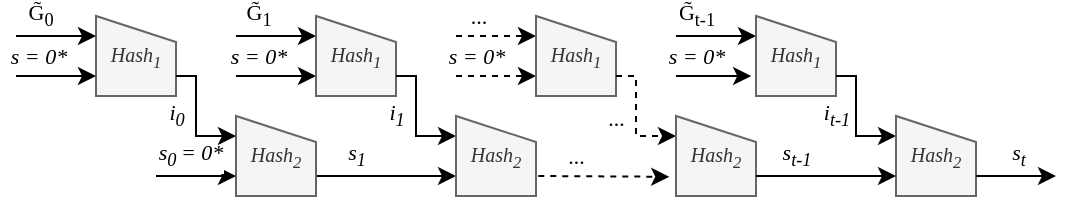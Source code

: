 <mxfile version="24.5.4" type="device">
  <diagram name="Pagina-1" id="jaPRusA8gZ0oPbgDEtdI">
    <mxGraphModel dx="581" dy="451" grid="1" gridSize="10" guides="1" tooltips="1" connect="1" arrows="1" fold="1" page="1" pageScale="1" pageWidth="827" pageHeight="1169" math="0" shadow="0">
      <root>
        <mxCell id="0" />
        <mxCell id="1" parent="0" />
        <mxCell id="MIb7OlU5FuQa9LLyTPpT-1" style="edgeStyle=orthogonalEdgeStyle;rounded=0;orthogonalLoop=1;jettySize=auto;html=1;exitX=1;exitY=0.75;exitDx=0;exitDy=0;entryX=0;entryY=0.75;entryDx=0;entryDy=0;" edge="1" parent="1">
          <mxGeometry relative="1" as="geometry">
            <mxPoint x="190" y="110" as="targetPoint" />
            <mxPoint x="150.0" y="110" as="sourcePoint" />
            <Array as="points">
              <mxPoint x="171" y="110" />
              <mxPoint x="171" y="110" />
            </Array>
          </mxGeometry>
        </mxCell>
        <mxCell id="MIb7OlU5FuQa9LLyTPpT-2" value="&lt;i&gt;&lt;font data-font-src=&quot;http://mirrors.ctan.org/fonts/cm-unicode/fonts/otf/cmunss.otf&quot; face=&quot;Computer Modern&quot;&gt;s = 0*&lt;/font&gt;&lt;/i&gt;" style="edgeLabel;html=1;align=center;verticalAlign=middle;resizable=0;points=[];" vertex="1" connectable="0" parent="MIb7OlU5FuQa9LLyTPpT-1">
          <mxGeometry x="-0.072" y="1" relative="1" as="geometry">
            <mxPoint x="-8" y="-9" as="offset" />
          </mxGeometry>
        </mxCell>
        <mxCell id="MIb7OlU5FuQa9LLyTPpT-3" value="&lt;font data-font-src=&quot;http://mirrors.ctan.org/fonts/cm-unicode/fonts/otf/cmunss.otf&quot; face=&quot;Computer Modern&quot;&gt;&lt;i&gt;&lt;font style=&quot;font-size: 10px;&quot;&gt;H&lt;/font&gt;&lt;font style=&quot;font-size: 10px;&quot;&gt;ash&lt;sub&gt;1&lt;/sub&gt;&lt;/font&gt;&lt;/i&gt;&lt;/font&gt;" style="shape=manualInput;whiteSpace=wrap;html=1;flipH=1;size=13;fillColor=#f5f5f5;strokeColor=#666666;fontColor=#333333;" vertex="1" parent="1">
          <mxGeometry x="80" y="80" width="40" height="40" as="geometry" />
        </mxCell>
        <mxCell id="MIb7OlU5FuQa9LLyTPpT-4" value="" style="endArrow=classic;html=1;rounded=0;entryX=0;entryY=0.75;entryDx=0;entryDy=0;" edge="1" parent="1" target="MIb7OlU5FuQa9LLyTPpT-3">
          <mxGeometry width="50" height="50" relative="1" as="geometry">
            <mxPoint x="40" y="110" as="sourcePoint" />
            <mxPoint x="80" y="105" as="targetPoint" />
          </mxGeometry>
        </mxCell>
        <mxCell id="MIb7OlU5FuQa9LLyTPpT-5" value="&lt;i&gt;&lt;font data-font-src=&quot;http://mirrors.ctan.org/fonts/cm-unicode/fonts/otf/cmunss.otf&quot; face=&quot;Computer Modern&quot;&gt;s = 0*&lt;br&gt;&lt;/font&gt;&lt;/i&gt;" style="edgeLabel;html=1;align=center;verticalAlign=middle;resizable=0;points=[];" vertex="1" connectable="0" parent="MIb7OlU5FuQa9LLyTPpT-4">
          <mxGeometry x="-0.186" y="-1" relative="1" as="geometry">
            <mxPoint x="-6" y="-11" as="offset" />
          </mxGeometry>
        </mxCell>
        <mxCell id="MIb7OlU5FuQa9LLyTPpT-6" value="" style="endArrow=classic;html=1;rounded=0;entryX=0;entryY=0.25;entryDx=0;entryDy=0;" edge="1" parent="1" target="MIb7OlU5FuQa9LLyTPpT-3">
          <mxGeometry width="50" height="50" relative="1" as="geometry">
            <mxPoint x="40" y="90" as="sourcePoint" />
            <mxPoint x="80.0" y="75.0" as="targetPoint" />
            <Array as="points">
              <mxPoint x="60" y="90" />
            </Array>
          </mxGeometry>
        </mxCell>
        <mxCell id="MIb7OlU5FuQa9LLyTPpT-7" value="&lt;font face=&quot;Computer Modern&quot;&gt;G̃&lt;sub&gt;0&lt;/sub&gt;&lt;/font&gt;" style="edgeLabel;html=1;align=center;verticalAlign=middle;resizable=0;points=[];" vertex="1" connectable="0" parent="MIb7OlU5FuQa9LLyTPpT-6">
          <mxGeometry x="-0.398" y="1" relative="1" as="geometry">
            <mxPoint y="-9" as="offset" />
          </mxGeometry>
        </mxCell>
        <mxCell id="MIb7OlU5FuQa9LLyTPpT-8" value="" style="endArrow=classic;html=1;rounded=0;entryX=0;entryY=0.25;entryDx=0;entryDy=0;" edge="1" parent="1">
          <mxGeometry width="50" height="50" relative="1" as="geometry">
            <mxPoint x="150" y="90" as="sourcePoint" />
            <mxPoint x="190" y="90" as="targetPoint" />
            <Array as="points">
              <mxPoint x="170" y="90" />
            </Array>
          </mxGeometry>
        </mxCell>
        <mxCell id="MIb7OlU5FuQa9LLyTPpT-9" value="&lt;font face=&quot;Computer Modern&quot;&gt;G̃&lt;sub&gt;1&lt;/sub&gt;&lt;/font&gt;" style="edgeLabel;html=1;align=center;verticalAlign=middle;resizable=0;points=[];" vertex="1" connectable="0" parent="MIb7OlU5FuQa9LLyTPpT-8">
          <mxGeometry x="-0.732" y="-1" relative="1" as="geometry">
            <mxPoint x="5" y="-11" as="offset" />
          </mxGeometry>
        </mxCell>
        <mxCell id="MIb7OlU5FuQa9LLyTPpT-10" value="" style="endArrow=classic;html=1;rounded=0;exitX=1;exitY=0.75;exitDx=0;exitDy=0;dashed=1;" edge="1" parent="1">
          <mxGeometry width="50" height="50" relative="1" as="geometry">
            <mxPoint x="260" y="110" as="sourcePoint" />
            <mxPoint x="300" y="110" as="targetPoint" />
          </mxGeometry>
        </mxCell>
        <mxCell id="MIb7OlU5FuQa9LLyTPpT-11" value="&lt;i&gt;&lt;font data-font-src=&quot;http://mirrors.ctan.org/fonts/cm-unicode/fonts/otf/cmunss.otf&quot; face=&quot;Computer Modern&quot;&gt;s = 0*&lt;/font&gt;&lt;/i&gt;" style="edgeLabel;html=1;align=center;verticalAlign=middle;resizable=0;points=[];" vertex="1" connectable="0" parent="MIb7OlU5FuQa9LLyTPpT-10">
          <mxGeometry x="0.06" relative="1" as="geometry">
            <mxPoint x="-11" y="-10" as="offset" />
          </mxGeometry>
        </mxCell>
        <mxCell id="MIb7OlU5FuQa9LLyTPpT-12" value="" style="endArrow=classic;html=1;rounded=0;entryX=0;entryY=0.25;entryDx=0;entryDy=0;dashed=1;" edge="1" parent="1">
          <mxGeometry width="50" height="50" relative="1" as="geometry">
            <mxPoint x="260" y="90" as="sourcePoint" />
            <mxPoint x="300" y="90" as="targetPoint" />
            <Array as="points">
              <mxPoint x="280" y="90" />
            </Array>
          </mxGeometry>
        </mxCell>
        <mxCell id="MIb7OlU5FuQa9LLyTPpT-13" value="&lt;font data-font-src=&quot;http://mirrors.ctan.org/fonts/cm-unicode/fonts/otf/cmunss.otf&quot; face=&quot;Computer Modern&quot;&gt;...&lt;/font&gt;" style="edgeLabel;html=1;align=center;verticalAlign=middle;resizable=0;points=[];" vertex="1" connectable="0" parent="MIb7OlU5FuQa9LLyTPpT-12">
          <mxGeometry x="-0.684" relative="1" as="geometry">
            <mxPoint x="4" y="-10" as="offset" />
          </mxGeometry>
        </mxCell>
        <mxCell id="MIb7OlU5FuQa9LLyTPpT-14" value="" style="endArrow=classic;html=1;rounded=0;entryX=0;entryY=0.25;entryDx=0;entryDy=0;" edge="1" parent="1">
          <mxGeometry width="50" height="50" relative="1" as="geometry">
            <mxPoint x="370" y="90" as="sourcePoint" />
            <mxPoint x="410" y="90" as="targetPoint" />
            <Array as="points">
              <mxPoint x="390" y="90" />
            </Array>
          </mxGeometry>
        </mxCell>
        <mxCell id="MIb7OlU5FuQa9LLyTPpT-15" value="&lt;font face=&quot;Computer Modern&quot;&gt;G̃&lt;sub&gt;t-1&lt;/sub&gt;&lt;/font&gt;" style="edgeLabel;html=1;align=center;verticalAlign=middle;resizable=0;points=[];" vertex="1" connectable="0" parent="MIb7OlU5FuQa9LLyTPpT-14">
          <mxGeometry x="-0.494" y="2" relative="1" as="geometry">
            <mxPoint y="-8" as="offset" />
          </mxGeometry>
        </mxCell>
        <mxCell id="MIb7OlU5FuQa9LLyTPpT-16" value="&lt;font data-font-src=&quot;http://mirrors.ctan.org/fonts/cm-unicode/fonts/otf/cmunss.otf&quot; face=&quot;Computer Modern&quot;&gt;&lt;i&gt;&lt;font style=&quot;font-size: 10px;&quot;&gt;H&lt;/font&gt;&lt;font style=&quot;font-size: 10px;&quot;&gt;ash&lt;sub&gt;1&lt;/sub&gt;&lt;/font&gt;&lt;/i&gt;&lt;/font&gt;" style="shape=manualInput;whiteSpace=wrap;html=1;flipH=1;size=13;fillColor=#f5f5f5;fontColor=#333333;strokeColor=#666666;" vertex="1" parent="1">
          <mxGeometry x="190" y="80" width="40" height="40" as="geometry" />
        </mxCell>
        <mxCell id="MIb7OlU5FuQa9LLyTPpT-17" value="&lt;font data-font-src=&quot;http://mirrors.ctan.org/fonts/cm-unicode/fonts/otf/cmunss.otf&quot; face=&quot;Computer Modern&quot;&gt;&lt;i&gt;&lt;font style=&quot;font-size: 10px;&quot;&gt;H&lt;/font&gt;&lt;font style=&quot;font-size: 10px;&quot;&gt;ash&lt;sub&gt;1&lt;/sub&gt;&lt;/font&gt;&lt;/i&gt;&lt;/font&gt;" style="shape=manualInput;whiteSpace=wrap;html=1;flipH=1;size=13;fillColor=#f5f5f5;fontColor=#333333;strokeColor=#666666;" vertex="1" parent="1">
          <mxGeometry x="300" y="80" width="40" height="40" as="geometry" />
        </mxCell>
        <mxCell id="MIb7OlU5FuQa9LLyTPpT-18" value="&lt;font data-font-src=&quot;http://mirrors.ctan.org/fonts/cm-unicode/fonts/otf/cmunss.otf&quot; face=&quot;Computer Modern&quot;&gt;&lt;i&gt;&lt;font style=&quot;font-size: 10px;&quot;&gt;H&lt;/font&gt;&lt;font style=&quot;font-size: 10px;&quot;&gt;ash&lt;sub&gt;1&lt;/sub&gt;&lt;/font&gt;&lt;/i&gt;&lt;/font&gt;" style="shape=manualInput;whiteSpace=wrap;html=1;flipH=1;size=13;fillColor=#f5f5f5;fontColor=#333333;strokeColor=#666666;" vertex="1" parent="1">
          <mxGeometry x="410" y="80" width="40" height="40" as="geometry" />
        </mxCell>
        <mxCell id="MIb7OlU5FuQa9LLyTPpT-19" style="edgeStyle=orthogonalEdgeStyle;rounded=0;orthogonalLoop=1;jettySize=auto;html=1;exitX=1;exitY=0.75;exitDx=0;exitDy=0;entryX=1.059;entryY=0.767;entryDx=0;entryDy=0;entryPerimeter=0;" edge="1" parent="1" target="MIb7OlU5FuQa9LLyTPpT-18">
          <mxGeometry relative="1" as="geometry">
            <mxPoint x="370" y="110" as="sourcePoint" />
          </mxGeometry>
        </mxCell>
        <mxCell id="MIb7OlU5FuQa9LLyTPpT-20" value="&lt;i&gt;&lt;font data-font-src=&quot;http://mirrors.ctan.org/fonts/cm-unicode/fonts/otf/cmunss.otf&quot; face=&quot;Computer Modern&quot;&gt;s = 0*&lt;/font&gt;&lt;/i&gt;" style="edgeLabel;html=1;align=center;verticalAlign=middle;resizable=0;points=[];" vertex="1" connectable="0" parent="MIb7OlU5FuQa9LLyTPpT-19">
          <mxGeometry x="-0.081" relative="1" as="geometry">
            <mxPoint x="-8" y="-10" as="offset" />
          </mxGeometry>
        </mxCell>
        <mxCell id="MIb7OlU5FuQa9LLyTPpT-24" style="edgeStyle=orthogonalEdgeStyle;rounded=0;orthogonalLoop=1;jettySize=auto;html=1;exitX=1;exitY=0.75;exitDx=0;exitDy=0;entryX=0;entryY=0.75;entryDx=0;entryDy=0;" edge="1" parent="1" target="MIb7OlU5FuQa9LLyTPpT-39">
          <mxGeometry relative="1" as="geometry">
            <mxPoint x="230" y="160" as="targetPoint" />
            <mxPoint x="158.86" y="160" as="sourcePoint" />
            <Array as="points">
              <mxPoint x="210" y="160" />
              <mxPoint x="210" y="160" />
            </Array>
          </mxGeometry>
        </mxCell>
        <mxCell id="MIb7OlU5FuQa9LLyTPpT-25" value="&lt;i&gt;&lt;font data-font-src=&quot;http://mirrors.ctan.org/fonts/cm-unicode/fonts/otf/cmunss.otf&quot; face=&quot;Computer Modern&quot;&gt;s&lt;sub&gt;1&lt;/sub&gt;&lt;/font&gt;&lt;/i&gt;" style="edgeLabel;html=1;align=center;verticalAlign=middle;resizable=0;points=[];" vertex="1" connectable="0" parent="MIb7OlU5FuQa9LLyTPpT-24">
          <mxGeometry x="-0.072" y="1" relative="1" as="geometry">
            <mxPoint x="4" y="-9" as="offset" />
          </mxGeometry>
        </mxCell>
        <mxCell id="MIb7OlU5FuQa9LLyTPpT-26" value="&lt;font data-font-src=&quot;http://mirrors.ctan.org/fonts/cm-unicode/fonts/otf/cmunss.otf&quot; face=&quot;Computer Modern&quot;&gt;&lt;i&gt;&lt;font style=&quot;font-size: 10px;&quot;&gt;H&lt;/font&gt;&lt;font style=&quot;font-size: 10px;&quot;&gt;ash&lt;sub&gt;2&lt;/sub&gt;&lt;/font&gt;&lt;/i&gt;&lt;/font&gt;" style="shape=manualInput;whiteSpace=wrap;html=1;flipH=1;size=13;fillColor=#f5f5f5;strokeColor=#666666;fontColor=#333333;" vertex="1" parent="1">
          <mxGeometry x="150" y="130" width="40" height="40" as="geometry" />
        </mxCell>
        <mxCell id="MIb7OlU5FuQa9LLyTPpT-27" value="" style="endArrow=classic;html=1;rounded=0;entryX=0;entryY=0.75;entryDx=0;entryDy=0;" edge="1" parent="1" target="MIb7OlU5FuQa9LLyTPpT-26">
          <mxGeometry width="50" height="50" relative="1" as="geometry">
            <mxPoint x="110" y="160" as="sourcePoint" />
            <mxPoint x="150" y="155" as="targetPoint" />
          </mxGeometry>
        </mxCell>
        <mxCell id="MIb7OlU5FuQa9LLyTPpT-28" value="&lt;i&gt;&lt;font data-font-src=&quot;http://mirrors.ctan.org/fonts/cm-unicode/fonts/otf/cmunss.otf&quot; face=&quot;Computer Modern&quot;&gt;s&lt;sub&gt;0 &lt;/sub&gt;= 0*&lt;sub&gt;&lt;br&gt;&lt;/sub&gt;&lt;/font&gt;&lt;/i&gt;" style="edgeLabel;html=1;align=center;verticalAlign=middle;resizable=0;points=[];" vertex="1" connectable="0" parent="MIb7OlU5FuQa9LLyTPpT-27">
          <mxGeometry x="-0.186" y="-1" relative="1" as="geometry">
            <mxPoint y="-11" as="offset" />
          </mxGeometry>
        </mxCell>
        <mxCell id="MIb7OlU5FuQa9LLyTPpT-29" value="" style="endArrow=classic;html=1;rounded=0;entryX=0;entryY=0.25;entryDx=0;entryDy=0;exitX=1;exitY=0.75;exitDx=0;exitDy=0;" edge="1" parent="1" target="MIb7OlU5FuQa9LLyTPpT-26" source="MIb7OlU5FuQa9LLyTPpT-3">
          <mxGeometry width="50" height="50" relative="1" as="geometry">
            <mxPoint x="130" y="110" as="sourcePoint" />
            <mxPoint x="150.0" y="125.0" as="targetPoint" />
            <Array as="points">
              <mxPoint x="130" y="110" />
              <mxPoint x="130" y="140" />
            </Array>
          </mxGeometry>
        </mxCell>
        <mxCell id="MIb7OlU5FuQa9LLyTPpT-46" value="&lt;i&gt;&lt;font data-font-src=&quot;http://mirrors.ctan.org/fonts/cm-unicode/fonts/otf/cmunss.otf&quot; face=&quot;Computer Modern&quot;&gt;i&lt;sub&gt;0&lt;/sub&gt;&lt;/font&gt;&lt;/i&gt;" style="edgeLabel;html=1;align=center;verticalAlign=middle;resizable=0;points=[];" vertex="1" connectable="0" parent="MIb7OlU5FuQa9LLyTPpT-29">
          <mxGeometry x="-0.113" y="-1" relative="1" as="geometry">
            <mxPoint x="-9" y="3" as="offset" />
          </mxGeometry>
        </mxCell>
        <mxCell id="MIb7OlU5FuQa9LLyTPpT-31" value="" style="endArrow=classic;html=1;rounded=0;entryX=0;entryY=0.25;entryDx=0;entryDy=0;exitX=1;exitY=0.75;exitDx=0;exitDy=0;" edge="1" parent="1" source="MIb7OlU5FuQa9LLyTPpT-16" target="MIb7OlU5FuQa9LLyTPpT-39">
          <mxGeometry width="50" height="50" relative="1" as="geometry">
            <mxPoint x="230" y="130" as="sourcePoint" />
            <mxPoint x="250" y="140" as="targetPoint" />
            <Array as="points">
              <mxPoint x="240" y="110" />
              <mxPoint x="240" y="140" />
            </Array>
          </mxGeometry>
        </mxCell>
        <mxCell id="MIb7OlU5FuQa9LLyTPpT-47" value="&lt;i&gt;&lt;font data-font-src=&quot;http://mirrors.ctan.org/fonts/cm-unicode/fonts/otf/cmunss.otf&quot; face=&quot;Computer Modern&quot;&gt;i&lt;sub&gt;1&lt;/sub&gt;&lt;/font&gt;&lt;/i&gt;" style="edgeLabel;html=1;align=center;verticalAlign=middle;resizable=0;points=[];" vertex="1" connectable="0" parent="MIb7OlU5FuQa9LLyTPpT-31">
          <mxGeometry x="-0.113" y="-1" relative="1" as="geometry">
            <mxPoint x="-9" y="3" as="offset" />
          </mxGeometry>
        </mxCell>
        <mxCell id="MIb7OlU5FuQa9LLyTPpT-33" value="" style="endArrow=classic;html=1;rounded=0;exitX=1;exitY=0.75;exitDx=0;exitDy=0;dashed=1;entryX=1.085;entryY=0.76;entryDx=0;entryDy=0;entryPerimeter=0;" edge="1" parent="1" target="MIb7OlU5FuQa9LLyTPpT-40">
          <mxGeometry width="50" height="50" relative="1" as="geometry">
            <mxPoint x="301.14" y="160" as="sourcePoint" />
            <mxPoint x="341.14" y="160" as="targetPoint" />
          </mxGeometry>
        </mxCell>
        <mxCell id="MIb7OlU5FuQa9LLyTPpT-34" value="&lt;font face=&quot;Computer Modern&quot;&gt;&lt;i&gt;...&lt;/i&gt;&lt;/font&gt;" style="edgeLabel;html=1;align=center;verticalAlign=middle;resizable=0;points=[];" vertex="1" connectable="0" parent="MIb7OlU5FuQa9LLyTPpT-33">
          <mxGeometry x="0.06" relative="1" as="geometry">
            <mxPoint x="-16" y="-10" as="offset" />
          </mxGeometry>
        </mxCell>
        <mxCell id="MIb7OlU5FuQa9LLyTPpT-35" value="" style="endArrow=classic;html=1;rounded=0;entryX=0;entryY=0.25;entryDx=0;entryDy=0;dashed=1;exitX=1;exitY=0.75;exitDx=0;exitDy=0;" edge="1" parent="1" source="MIb7OlU5FuQa9LLyTPpT-17">
          <mxGeometry width="50" height="50" relative="1" as="geometry">
            <mxPoint x="350" y="130" as="sourcePoint" />
            <mxPoint x="370" y="140" as="targetPoint" />
            <Array as="points">
              <mxPoint x="350" y="110" />
              <mxPoint x="350" y="140" />
            </Array>
          </mxGeometry>
        </mxCell>
        <mxCell id="MIb7OlU5FuQa9LLyTPpT-48" value="&lt;i&gt;&lt;font data-font-src=&quot;http://mirrors.ctan.org/fonts/cm-unicode/fonts/otf/cmunss.otf&quot; face=&quot;Computer Modern&quot;&gt;...&lt;/font&gt;&lt;/i&gt;" style="edgeLabel;html=1;align=center;verticalAlign=middle;resizable=0;points=[];" vertex="1" connectable="0" parent="MIb7OlU5FuQa9LLyTPpT-35">
          <mxGeometry x="-0.253" y="1" relative="1" as="geometry">
            <mxPoint x="-11" y="8" as="offset" />
          </mxGeometry>
        </mxCell>
        <mxCell id="MIb7OlU5FuQa9LLyTPpT-37" value="" style="endArrow=classic;html=1;rounded=0;exitX=1;exitY=0.75;exitDx=0;exitDy=0;entryX=0;entryY=0.25;entryDx=0;entryDy=0;" edge="1" parent="1" source="MIb7OlU5FuQa9LLyTPpT-18" target="MIb7OlU5FuQa9LLyTPpT-41">
          <mxGeometry width="50" height="50" relative="1" as="geometry">
            <mxPoint x="460" y="110" as="sourcePoint" />
            <mxPoint x="470" y="140" as="targetPoint" />
            <Array as="points">
              <mxPoint x="460" y="110" />
              <mxPoint x="460" y="140" />
            </Array>
          </mxGeometry>
        </mxCell>
        <mxCell id="MIb7OlU5FuQa9LLyTPpT-49" value="&lt;i&gt;&lt;font data-font-src=&quot;http://mirrors.ctan.org/fonts/cm-unicode/fonts/otf/cmunss.otf&quot; face=&quot;Computer Modern&quot;&gt;i&lt;sub&gt;t-1&lt;/sub&gt;&lt;/font&gt;&lt;/i&gt;" style="edgeLabel;html=1;align=center;verticalAlign=middle;resizable=0;points=[];" vertex="1" connectable="0" parent="MIb7OlU5FuQa9LLyTPpT-37">
          <mxGeometry x="-0.04" y="1" relative="1" as="geometry">
            <mxPoint x="-11" y="1" as="offset" />
          </mxGeometry>
        </mxCell>
        <mxCell id="MIb7OlU5FuQa9LLyTPpT-39" value="&lt;font data-font-src=&quot;http://mirrors.ctan.org/fonts/cm-unicode/fonts/otf/cmunss.otf&quot; face=&quot;Computer Modern&quot;&gt;&lt;i&gt;&lt;font style=&quot;font-size: 10px;&quot;&gt;H&lt;/font&gt;&lt;font style=&quot;font-size: 10px;&quot;&gt;ash&lt;sub&gt;2&lt;/sub&gt;&lt;/font&gt;&lt;/i&gt;&lt;/font&gt;" style="shape=manualInput;whiteSpace=wrap;html=1;flipH=1;size=13;fillColor=#f5f5f5;fontColor=#333333;strokeColor=#666666;" vertex="1" parent="1">
          <mxGeometry x="260" y="130" width="40" height="40" as="geometry" />
        </mxCell>
        <mxCell id="MIb7OlU5FuQa9LLyTPpT-40" value="&lt;font data-font-src=&quot;http://mirrors.ctan.org/fonts/cm-unicode/fonts/otf/cmunss.otf&quot; face=&quot;Computer Modern&quot;&gt;&lt;i&gt;&lt;font style=&quot;font-size: 10px;&quot;&gt;H&lt;/font&gt;&lt;font style=&quot;font-size: 10px;&quot;&gt;ash&lt;sub&gt;2&lt;/sub&gt;&lt;/font&gt;&lt;/i&gt;&lt;/font&gt;" style="shape=manualInput;whiteSpace=wrap;html=1;flipH=1;size=13;fillColor=#f5f5f5;fontColor=#333333;strokeColor=#666666;" vertex="1" parent="1">
          <mxGeometry x="370" y="130" width="40" height="40" as="geometry" />
        </mxCell>
        <mxCell id="MIb7OlU5FuQa9LLyTPpT-41" value="&lt;font data-font-src=&quot;http://mirrors.ctan.org/fonts/cm-unicode/fonts/otf/cmunss.otf&quot; face=&quot;Computer Modern&quot;&gt;&lt;i&gt;&lt;font style=&quot;font-size: 10px;&quot;&gt;H&lt;/font&gt;&lt;font style=&quot;font-size: 10px;&quot;&gt;ash&lt;sub&gt;2&lt;/sub&gt;&lt;/font&gt;&lt;/i&gt;&lt;/font&gt;" style="shape=manualInput;whiteSpace=wrap;html=1;flipH=1;size=13;fillColor=#f5f5f5;fontColor=#333333;strokeColor=#666666;" vertex="1" parent="1">
          <mxGeometry x="480" y="130" width="40" height="40" as="geometry" />
        </mxCell>
        <mxCell id="MIb7OlU5FuQa9LLyTPpT-42" style="edgeStyle=orthogonalEdgeStyle;rounded=0;orthogonalLoop=1;jettySize=auto;html=1;exitX=1;exitY=0.75;exitDx=0;exitDy=0;entryX=0;entryY=0.75;entryDx=0;entryDy=0;" edge="1" parent="1" source="MIb7OlU5FuQa9LLyTPpT-40" target="MIb7OlU5FuQa9LLyTPpT-41">
          <mxGeometry relative="1" as="geometry">
            <mxPoint x="470" y="160" as="targetPoint" />
          </mxGeometry>
        </mxCell>
        <mxCell id="MIb7OlU5FuQa9LLyTPpT-43" value="&lt;i&gt;&lt;font data-font-src=&quot;http://mirrors.ctan.org/fonts/cm-unicode/fonts/otf/cmunss.otf&quot; face=&quot;Computer Modern&quot;&gt;s&lt;sub&gt;t-1&lt;/sub&gt;&lt;/font&gt;&lt;/i&gt;" style="edgeLabel;html=1;align=center;verticalAlign=middle;resizable=0;points=[];" vertex="1" connectable="0" parent="MIb7OlU5FuQa9LLyTPpT-42">
          <mxGeometry x="-0.081" relative="1" as="geometry">
            <mxPoint x="-12" y="-10" as="offset" />
          </mxGeometry>
        </mxCell>
        <mxCell id="MIb7OlU5FuQa9LLyTPpT-44" style="edgeStyle=orthogonalEdgeStyle;rounded=0;orthogonalLoop=1;jettySize=auto;html=1;exitX=1;exitY=0.75;exitDx=0;exitDy=0;entryX=0;entryY=0.75;entryDx=0;entryDy=0;" edge="1" parent="1">
          <mxGeometry relative="1" as="geometry">
            <mxPoint x="520" y="160" as="sourcePoint" />
            <mxPoint x="560" y="160" as="targetPoint" />
            <Array as="points">
              <mxPoint x="540" y="160" />
              <mxPoint x="540" y="160" />
            </Array>
          </mxGeometry>
        </mxCell>
        <mxCell id="MIb7OlU5FuQa9LLyTPpT-45" value="&lt;i&gt;&lt;font data-font-src=&quot;http://mirrors.ctan.org/fonts/cm-unicode/fonts/otf/cmunss.otf&quot; face=&quot;Computer Modern&quot;&gt;s&lt;sub&gt;t&lt;/sub&gt;&lt;/font&gt;&lt;/i&gt;" style="edgeLabel;html=1;align=center;verticalAlign=middle;resizable=0;points=[];" vertex="1" connectable="0" parent="MIb7OlU5FuQa9LLyTPpT-44">
          <mxGeometry x="-0.072" y="1" relative="1" as="geometry">
            <mxPoint x="2" y="-9" as="offset" />
          </mxGeometry>
        </mxCell>
      </root>
    </mxGraphModel>
  </diagram>
</mxfile>

